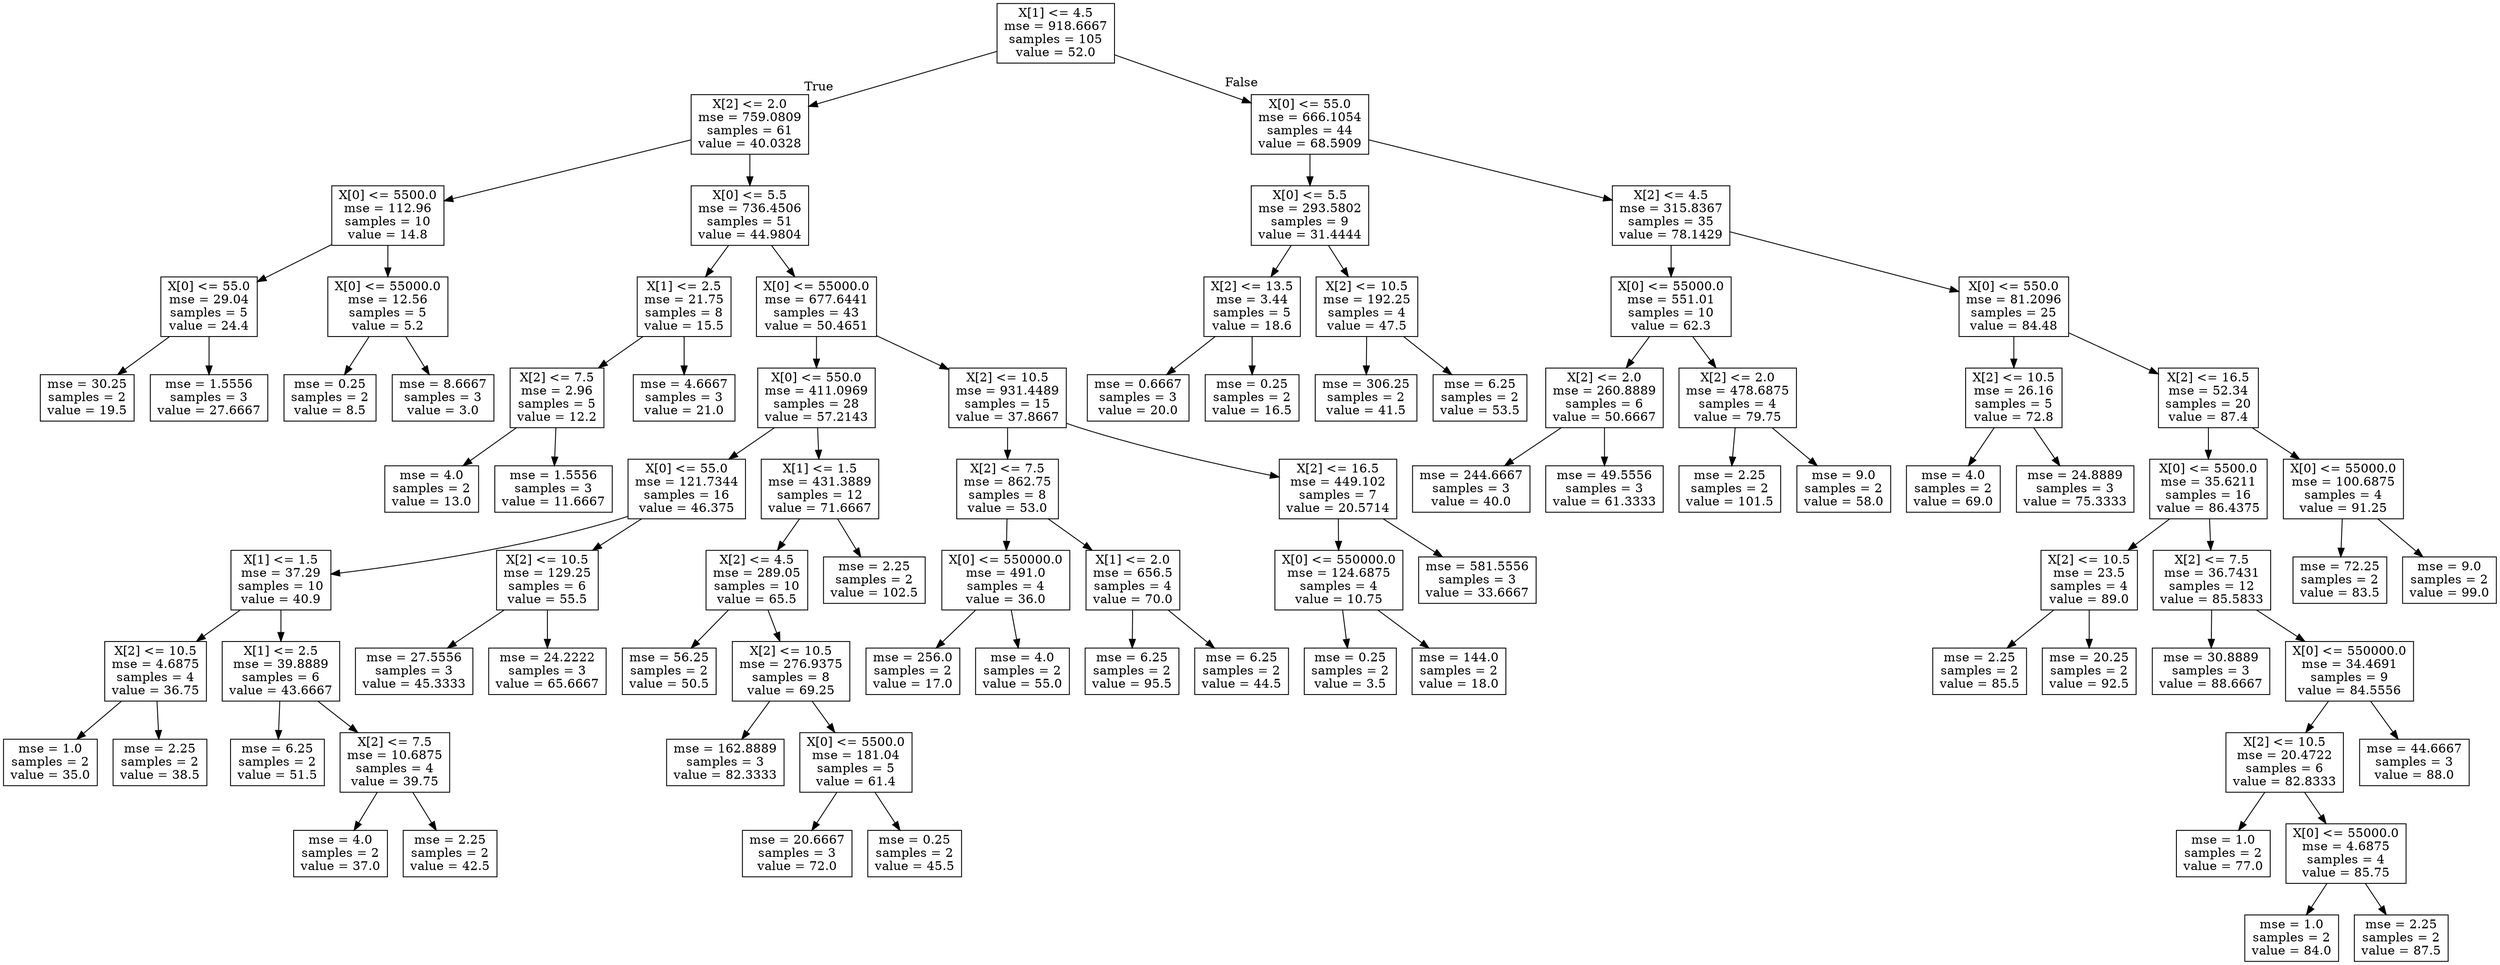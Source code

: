 digraph Tree {
node [shape=box] ;
0 [label="X[1] <= 4.5\nmse = 918.6667\nsamples = 105\nvalue = 52.0"] ;
1 [label="X[2] <= 2.0\nmse = 759.0809\nsamples = 61\nvalue = 40.0328"] ;
0 -> 1 [labeldistance=2.5, labelangle=45, headlabel="True"] ;
2 [label="X[0] <= 5500.0\nmse = 112.96\nsamples = 10\nvalue = 14.8"] ;
1 -> 2 ;
3 [label="X[0] <= 55.0\nmse = 29.04\nsamples = 5\nvalue = 24.4"] ;
2 -> 3 ;
4 [label="mse = 30.25\nsamples = 2\nvalue = 19.5"] ;
3 -> 4 ;
5 [label="mse = 1.5556\nsamples = 3\nvalue = 27.6667"] ;
3 -> 5 ;
6 [label="X[0] <= 55000.0\nmse = 12.56\nsamples = 5\nvalue = 5.2"] ;
2 -> 6 ;
7 [label="mse = 0.25\nsamples = 2\nvalue = 8.5"] ;
6 -> 7 ;
8 [label="mse = 8.6667\nsamples = 3\nvalue = 3.0"] ;
6 -> 8 ;
9 [label="X[0] <= 5.5\nmse = 736.4506\nsamples = 51\nvalue = 44.9804"] ;
1 -> 9 ;
10 [label="X[1] <= 2.5\nmse = 21.75\nsamples = 8\nvalue = 15.5"] ;
9 -> 10 ;
11 [label="X[2] <= 7.5\nmse = 2.96\nsamples = 5\nvalue = 12.2"] ;
10 -> 11 ;
12 [label="mse = 4.0\nsamples = 2\nvalue = 13.0"] ;
11 -> 12 ;
13 [label="mse = 1.5556\nsamples = 3\nvalue = 11.6667"] ;
11 -> 13 ;
14 [label="mse = 4.6667\nsamples = 3\nvalue = 21.0"] ;
10 -> 14 ;
15 [label="X[0] <= 55000.0\nmse = 677.6441\nsamples = 43\nvalue = 50.4651"] ;
9 -> 15 ;
16 [label="X[0] <= 550.0\nmse = 411.0969\nsamples = 28\nvalue = 57.2143"] ;
15 -> 16 ;
17 [label="X[0] <= 55.0\nmse = 121.7344\nsamples = 16\nvalue = 46.375"] ;
16 -> 17 ;
18 [label="X[1] <= 1.5\nmse = 37.29\nsamples = 10\nvalue = 40.9"] ;
17 -> 18 ;
19 [label="X[2] <= 10.5\nmse = 4.6875\nsamples = 4\nvalue = 36.75"] ;
18 -> 19 ;
20 [label="mse = 1.0\nsamples = 2\nvalue = 35.0"] ;
19 -> 20 ;
21 [label="mse = 2.25\nsamples = 2\nvalue = 38.5"] ;
19 -> 21 ;
22 [label="X[1] <= 2.5\nmse = 39.8889\nsamples = 6\nvalue = 43.6667"] ;
18 -> 22 ;
23 [label="mse = 6.25\nsamples = 2\nvalue = 51.5"] ;
22 -> 23 ;
24 [label="X[2] <= 7.5\nmse = 10.6875\nsamples = 4\nvalue = 39.75"] ;
22 -> 24 ;
25 [label="mse = 4.0\nsamples = 2\nvalue = 37.0"] ;
24 -> 25 ;
26 [label="mse = 2.25\nsamples = 2\nvalue = 42.5"] ;
24 -> 26 ;
27 [label="X[2] <= 10.5\nmse = 129.25\nsamples = 6\nvalue = 55.5"] ;
17 -> 27 ;
28 [label="mse = 27.5556\nsamples = 3\nvalue = 45.3333"] ;
27 -> 28 ;
29 [label="mse = 24.2222\nsamples = 3\nvalue = 65.6667"] ;
27 -> 29 ;
30 [label="X[1] <= 1.5\nmse = 431.3889\nsamples = 12\nvalue = 71.6667"] ;
16 -> 30 ;
31 [label="X[2] <= 4.5\nmse = 289.05\nsamples = 10\nvalue = 65.5"] ;
30 -> 31 ;
32 [label="mse = 56.25\nsamples = 2\nvalue = 50.5"] ;
31 -> 32 ;
33 [label="X[2] <= 10.5\nmse = 276.9375\nsamples = 8\nvalue = 69.25"] ;
31 -> 33 ;
34 [label="mse = 162.8889\nsamples = 3\nvalue = 82.3333"] ;
33 -> 34 ;
35 [label="X[0] <= 5500.0\nmse = 181.04\nsamples = 5\nvalue = 61.4"] ;
33 -> 35 ;
36 [label="mse = 20.6667\nsamples = 3\nvalue = 72.0"] ;
35 -> 36 ;
37 [label="mse = 0.25\nsamples = 2\nvalue = 45.5"] ;
35 -> 37 ;
38 [label="mse = 2.25\nsamples = 2\nvalue = 102.5"] ;
30 -> 38 ;
39 [label="X[2] <= 10.5\nmse = 931.4489\nsamples = 15\nvalue = 37.8667"] ;
15 -> 39 ;
40 [label="X[2] <= 7.5\nmse = 862.75\nsamples = 8\nvalue = 53.0"] ;
39 -> 40 ;
41 [label="X[0] <= 550000.0\nmse = 491.0\nsamples = 4\nvalue = 36.0"] ;
40 -> 41 ;
42 [label="mse = 256.0\nsamples = 2\nvalue = 17.0"] ;
41 -> 42 ;
43 [label="mse = 4.0\nsamples = 2\nvalue = 55.0"] ;
41 -> 43 ;
44 [label="X[1] <= 2.0\nmse = 656.5\nsamples = 4\nvalue = 70.0"] ;
40 -> 44 ;
45 [label="mse = 6.25\nsamples = 2\nvalue = 95.5"] ;
44 -> 45 ;
46 [label="mse = 6.25\nsamples = 2\nvalue = 44.5"] ;
44 -> 46 ;
47 [label="X[2] <= 16.5\nmse = 449.102\nsamples = 7\nvalue = 20.5714"] ;
39 -> 47 ;
48 [label="X[0] <= 550000.0\nmse = 124.6875\nsamples = 4\nvalue = 10.75"] ;
47 -> 48 ;
49 [label="mse = 0.25\nsamples = 2\nvalue = 3.5"] ;
48 -> 49 ;
50 [label="mse = 144.0\nsamples = 2\nvalue = 18.0"] ;
48 -> 50 ;
51 [label="mse = 581.5556\nsamples = 3\nvalue = 33.6667"] ;
47 -> 51 ;
52 [label="X[0] <= 55.0\nmse = 666.1054\nsamples = 44\nvalue = 68.5909"] ;
0 -> 52 [labeldistance=2.5, labelangle=-45, headlabel="False"] ;
53 [label="X[0] <= 5.5\nmse = 293.5802\nsamples = 9\nvalue = 31.4444"] ;
52 -> 53 ;
54 [label="X[2] <= 13.5\nmse = 3.44\nsamples = 5\nvalue = 18.6"] ;
53 -> 54 ;
55 [label="mse = 0.6667\nsamples = 3\nvalue = 20.0"] ;
54 -> 55 ;
56 [label="mse = 0.25\nsamples = 2\nvalue = 16.5"] ;
54 -> 56 ;
57 [label="X[2] <= 10.5\nmse = 192.25\nsamples = 4\nvalue = 47.5"] ;
53 -> 57 ;
58 [label="mse = 306.25\nsamples = 2\nvalue = 41.5"] ;
57 -> 58 ;
59 [label="mse = 6.25\nsamples = 2\nvalue = 53.5"] ;
57 -> 59 ;
60 [label="X[2] <= 4.5\nmse = 315.8367\nsamples = 35\nvalue = 78.1429"] ;
52 -> 60 ;
61 [label="X[0] <= 55000.0\nmse = 551.01\nsamples = 10\nvalue = 62.3"] ;
60 -> 61 ;
62 [label="X[2] <= 2.0\nmse = 260.8889\nsamples = 6\nvalue = 50.6667"] ;
61 -> 62 ;
63 [label="mse = 244.6667\nsamples = 3\nvalue = 40.0"] ;
62 -> 63 ;
64 [label="mse = 49.5556\nsamples = 3\nvalue = 61.3333"] ;
62 -> 64 ;
65 [label="X[2] <= 2.0\nmse = 478.6875\nsamples = 4\nvalue = 79.75"] ;
61 -> 65 ;
66 [label="mse = 2.25\nsamples = 2\nvalue = 101.5"] ;
65 -> 66 ;
67 [label="mse = 9.0\nsamples = 2\nvalue = 58.0"] ;
65 -> 67 ;
68 [label="X[0] <= 550.0\nmse = 81.2096\nsamples = 25\nvalue = 84.48"] ;
60 -> 68 ;
69 [label="X[2] <= 10.5\nmse = 26.16\nsamples = 5\nvalue = 72.8"] ;
68 -> 69 ;
70 [label="mse = 4.0\nsamples = 2\nvalue = 69.0"] ;
69 -> 70 ;
71 [label="mse = 24.8889\nsamples = 3\nvalue = 75.3333"] ;
69 -> 71 ;
72 [label="X[2] <= 16.5\nmse = 52.34\nsamples = 20\nvalue = 87.4"] ;
68 -> 72 ;
73 [label="X[0] <= 5500.0\nmse = 35.6211\nsamples = 16\nvalue = 86.4375"] ;
72 -> 73 ;
74 [label="X[2] <= 10.5\nmse = 23.5\nsamples = 4\nvalue = 89.0"] ;
73 -> 74 ;
75 [label="mse = 2.25\nsamples = 2\nvalue = 85.5"] ;
74 -> 75 ;
76 [label="mse = 20.25\nsamples = 2\nvalue = 92.5"] ;
74 -> 76 ;
77 [label="X[2] <= 7.5\nmse = 36.7431\nsamples = 12\nvalue = 85.5833"] ;
73 -> 77 ;
78 [label="mse = 30.8889\nsamples = 3\nvalue = 88.6667"] ;
77 -> 78 ;
79 [label="X[0] <= 550000.0\nmse = 34.4691\nsamples = 9\nvalue = 84.5556"] ;
77 -> 79 ;
80 [label="X[2] <= 10.5\nmse = 20.4722\nsamples = 6\nvalue = 82.8333"] ;
79 -> 80 ;
81 [label="mse = 1.0\nsamples = 2\nvalue = 77.0"] ;
80 -> 81 ;
82 [label="X[0] <= 55000.0\nmse = 4.6875\nsamples = 4\nvalue = 85.75"] ;
80 -> 82 ;
83 [label="mse = 1.0\nsamples = 2\nvalue = 84.0"] ;
82 -> 83 ;
84 [label="mse = 2.25\nsamples = 2\nvalue = 87.5"] ;
82 -> 84 ;
85 [label="mse = 44.6667\nsamples = 3\nvalue = 88.0"] ;
79 -> 85 ;
86 [label="X[0] <= 55000.0\nmse = 100.6875\nsamples = 4\nvalue = 91.25"] ;
72 -> 86 ;
87 [label="mse = 72.25\nsamples = 2\nvalue = 83.5"] ;
86 -> 87 ;
88 [label="mse = 9.0\nsamples = 2\nvalue = 99.0"] ;
86 -> 88 ;
}